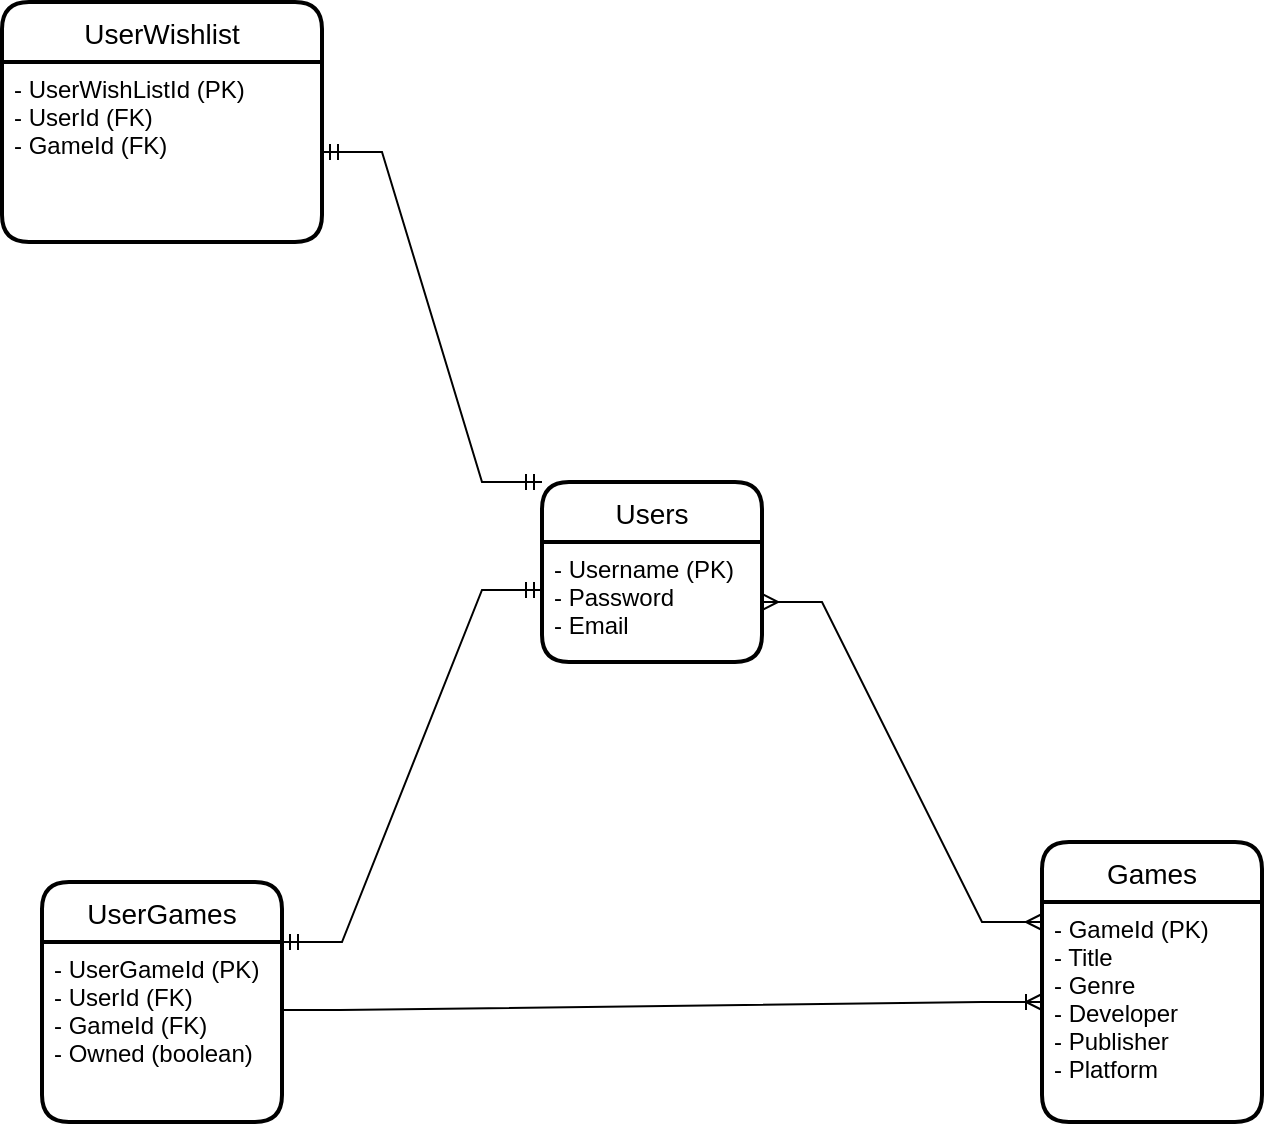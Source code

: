 <mxfile version="20.8.10" type="device"><diagram name="Page-1" id="7Gt7oorQPSlxWskt7vVn"><mxGraphModel dx="2074" dy="1204" grid="1" gridSize="10" guides="1" tooltips="1" connect="1" arrows="1" fold="1" page="1" pageScale="1" pageWidth="850" pageHeight="1100" math="0" shadow="0"><root><mxCell id="0"/><mxCell id="1" parent="0"/><mxCell id="kELFq88vHmgie-eYe4qL-1" value="Users" style="swimlane;childLayout=stackLayout;horizontal=1;startSize=30;horizontalStack=0;rounded=1;fontSize=14;fontStyle=0;strokeWidth=2;resizeParent=0;resizeLast=1;shadow=0;dashed=0;align=center;" vertex="1" parent="1"><mxGeometry x="350" y="440" width="110" height="90" as="geometry"/></mxCell><mxCell id="kELFq88vHmgie-eYe4qL-2" value="- Username (PK)&#10;- Password&#10;- Email" style="align=left;strokeColor=none;fillColor=none;spacingLeft=4;fontSize=12;verticalAlign=top;resizable=0;rotatable=0;part=1;" vertex="1" parent="kELFq88vHmgie-eYe4qL-1"><mxGeometry y="30" width="110" height="60" as="geometry"/></mxCell><mxCell id="kELFq88vHmgie-eYe4qL-4" value="Games" style="swimlane;childLayout=stackLayout;horizontal=1;startSize=30;horizontalStack=0;rounded=1;fontSize=14;fontStyle=0;strokeWidth=2;resizeParent=0;resizeLast=1;shadow=0;dashed=0;align=center;" vertex="1" parent="1"><mxGeometry x="600" y="620" width="110" height="140" as="geometry"/></mxCell><mxCell id="kELFq88vHmgie-eYe4qL-5" value="- GameId (PK)&#10;- Title&#10;- Genre&#10;- Developer&#10;- Publisher&#10;- Platform" style="align=left;strokeColor=none;fillColor=none;spacingLeft=4;fontSize=12;verticalAlign=top;resizable=0;rotatable=0;part=1;" vertex="1" parent="kELFq88vHmgie-eYe4qL-4"><mxGeometry y="30" width="110" height="110" as="geometry"/></mxCell><mxCell id="kELFq88vHmgie-eYe4qL-8" value="UserGames" style="swimlane;childLayout=stackLayout;horizontal=1;startSize=30;horizontalStack=0;rounded=1;fontSize=14;fontStyle=0;strokeWidth=2;resizeParent=0;resizeLast=1;shadow=0;dashed=0;align=center;" vertex="1" parent="1"><mxGeometry x="100" y="640" width="120" height="120" as="geometry"/></mxCell><mxCell id="kELFq88vHmgie-eYe4qL-9" value="- UserGameId (PK)&#10;- UserId (FK)&#10;- GameId (FK)&#10;- Owned (boolean)&#10;" style="align=left;strokeColor=none;fillColor=none;spacingLeft=4;fontSize=12;verticalAlign=top;resizable=0;rotatable=0;part=1;" vertex="1" parent="kELFq88vHmgie-eYe4qL-8"><mxGeometry y="30" width="120" height="90" as="geometry"/></mxCell><mxCell id="kELFq88vHmgie-eYe4qL-10" value="UserWishlist" style="swimlane;childLayout=stackLayout;horizontal=1;startSize=30;horizontalStack=0;rounded=1;fontSize=14;fontStyle=0;strokeWidth=2;resizeParent=0;resizeLast=1;shadow=0;dashed=0;align=center;" vertex="1" parent="1"><mxGeometry x="80" y="200" width="160" height="120" as="geometry"/></mxCell><mxCell id="kELFq88vHmgie-eYe4qL-11" value="- UserWishListId (PK)&#10;- UserId (FK)&#10;- GameId (FK)" style="align=left;strokeColor=none;fillColor=none;spacingLeft=4;fontSize=12;verticalAlign=top;resizable=0;rotatable=0;part=1;" vertex="1" parent="kELFq88vHmgie-eYe4qL-10"><mxGeometry y="30" width="160" height="90" as="geometry"/></mxCell><mxCell id="kELFq88vHmgie-eYe4qL-12" value="" style="edgeStyle=entityRelationEdgeStyle;fontSize=12;html=1;endArrow=ERmany;startArrow=ERmany;rounded=0;exitX=1;exitY=0.5;exitDx=0;exitDy=0;" edge="1" parent="1" source="kELFq88vHmgie-eYe4qL-2"><mxGeometry width="100" height="100" relative="1" as="geometry"><mxPoint x="530" y="760" as="sourcePoint"/><mxPoint x="600" y="660" as="targetPoint"/></mxGeometry></mxCell><mxCell id="kELFq88vHmgie-eYe4qL-21" value="" style="edgeStyle=entityRelationEdgeStyle;fontSize=12;html=1;endArrow=ERmandOne;startArrow=ERmandOne;rounded=0;strokeColor=default;exitX=1;exitY=0;exitDx=0;exitDy=0;entryX=0;entryY=0.4;entryDx=0;entryDy=0;entryPerimeter=0;" edge="1" parent="1" source="kELFq88vHmgie-eYe4qL-9" target="kELFq88vHmgie-eYe4qL-2"><mxGeometry width="100" height="100" relative="1" as="geometry"><mxPoint x="530" y="760" as="sourcePoint"/><mxPoint x="630" y="660" as="targetPoint"/></mxGeometry></mxCell><mxCell id="kELFq88vHmgie-eYe4qL-22" value="" style="edgeStyle=entityRelationEdgeStyle;fontSize=12;html=1;endArrow=ERoneToMany;rounded=0;strokeColor=default;exitX=0.992;exitY=0.378;exitDx=0;exitDy=0;exitPerimeter=0;" edge="1" parent="1" source="kELFq88vHmgie-eYe4qL-9"><mxGeometry width="100" height="100" relative="1" as="geometry"><mxPoint x="530" y="760" as="sourcePoint"/><mxPoint x="600" y="700" as="targetPoint"/></mxGeometry></mxCell><mxCell id="kELFq88vHmgie-eYe4qL-23" value="" style="edgeStyle=entityRelationEdgeStyle;fontSize=12;html=1;endArrow=ERmandOne;startArrow=ERmandOne;rounded=0;strokeColor=default;entryX=1;entryY=0.5;entryDx=0;entryDy=0;exitX=0;exitY=0;exitDx=0;exitDy=0;" edge="1" parent="1" source="kELFq88vHmgie-eYe4qL-1" target="kELFq88vHmgie-eYe4qL-11"><mxGeometry width="100" height="100" relative="1" as="geometry"><mxPoint x="540" y="500" as="sourcePoint"/><mxPoint x="640" y="400" as="targetPoint"/></mxGeometry></mxCell></root></mxGraphModel></diagram></mxfile>